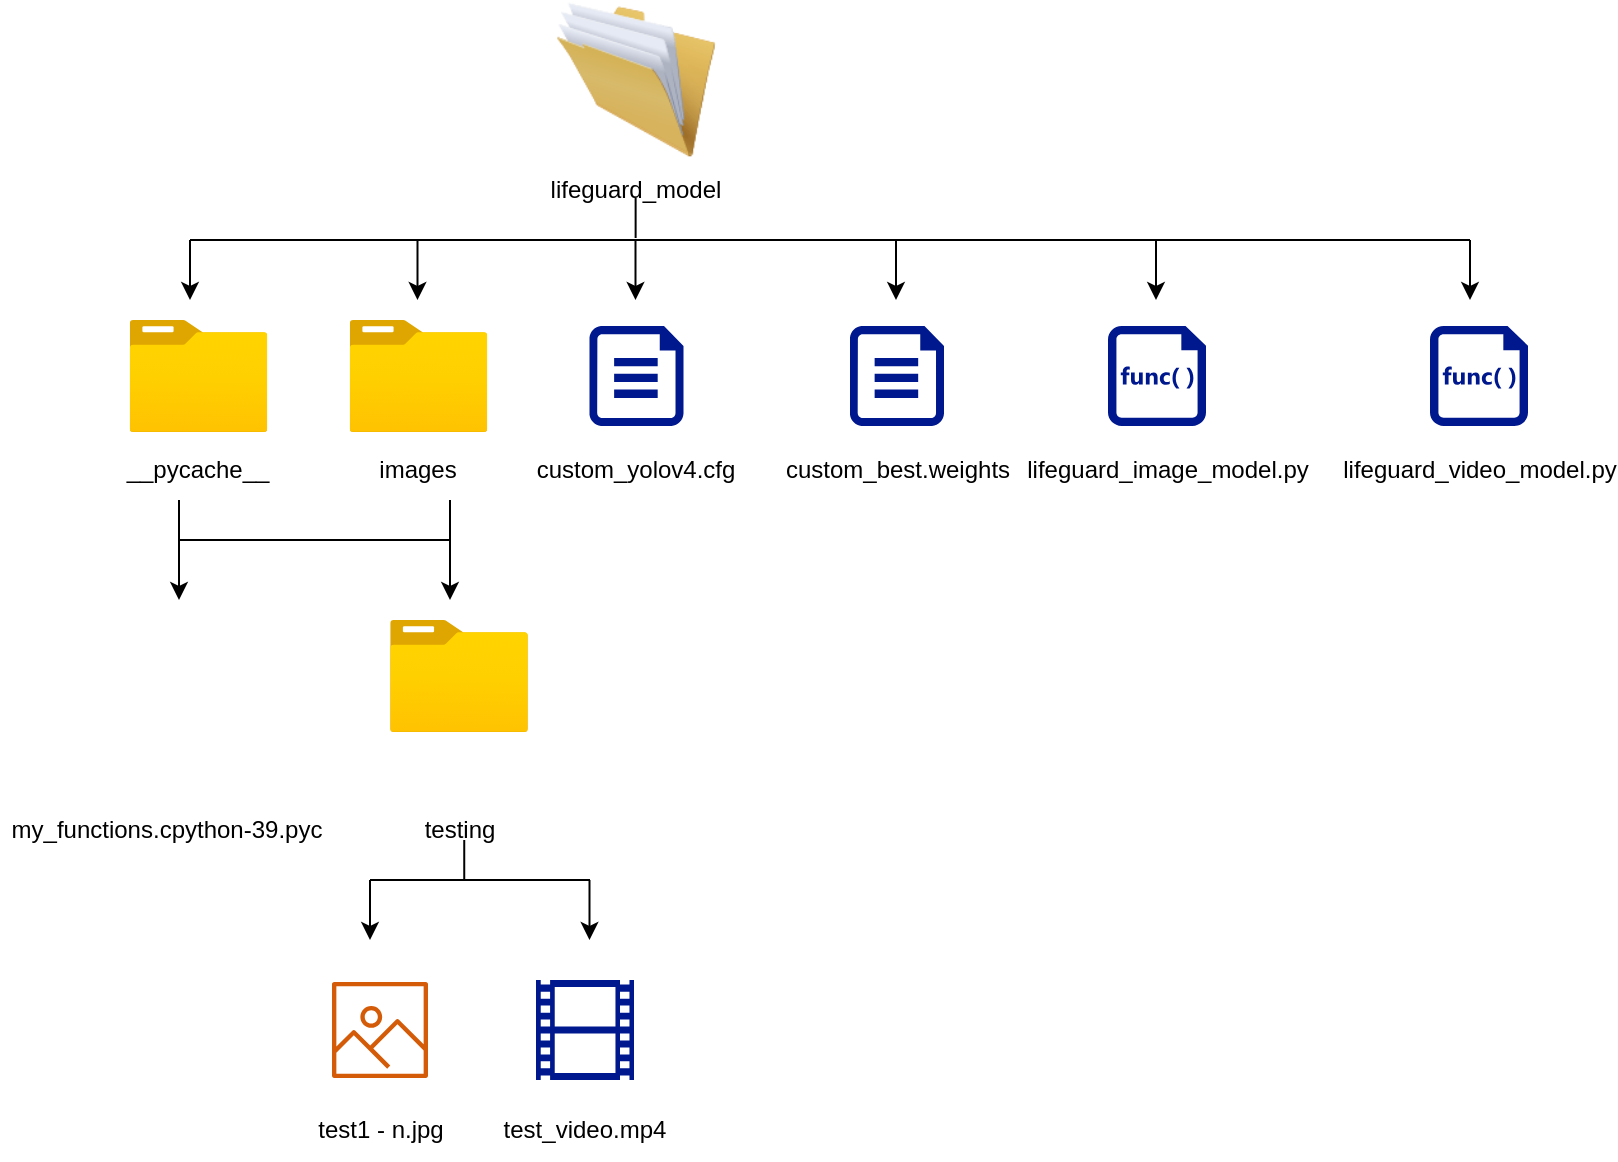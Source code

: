 <mxfile version="18.0.1" type="github"><diagram id="cK1MinyuHYJ4xUfmI7pa" name="Page-1"><mxGraphModel dx="1799" dy="1161" grid="0" gridSize="10" guides="1" tooltips="1" connect="1" arrows="1" fold="1" page="1" pageScale="1" pageWidth="827" pageHeight="1169" math="0" shadow="0"><root><mxCell id="0"/><mxCell id="1" parent="0"/><mxCell id="GlWOZdwpp2JhbOLCV3dj-1" value="" style="aspect=fixed;html=1;points=[];align=center;image;fontSize=12;image=img/lib/azure2/general/Folder_Blank.svg;" parent="1" vertex="1"><mxGeometry x="119.75" y="230" width="69" height="56.0" as="geometry"/></mxCell><mxCell id="GlWOZdwpp2JhbOLCV3dj-2" value="" style="image;html=1;image=img/lib/clip_art/general/Full_Folder_128x128.png" parent="1" vertex="1"><mxGeometry x="333" y="70" width="80" height="80" as="geometry"/></mxCell><mxCell id="GlWOZdwpp2JhbOLCV3dj-5" value="lifeguard_model" style="text;html=1;strokeColor=none;fillColor=none;align=center;verticalAlign=middle;whiteSpace=wrap;rounded=0;" parent="1" vertex="1"><mxGeometry x="323.25" y="150" width="100" height="30" as="geometry"/></mxCell><mxCell id="GlWOZdwpp2JhbOLCV3dj-6" value="" style="endArrow=none;html=1;rounded=0;" parent="1" edge="1"><mxGeometry width="50" height="50" relative="1" as="geometry"><mxPoint x="150" y="190" as="sourcePoint"/><mxPoint x="790" y="190" as="targetPoint"/></mxGeometry></mxCell><mxCell id="GlWOZdwpp2JhbOLCV3dj-7" value="" style="aspect=fixed;html=1;points=[];align=center;image;fontSize=12;image=img/lib/azure2/general/Folder_Blank.svg;" parent="1" vertex="1"><mxGeometry x="229.75" y="230" width="69" height="56.0" as="geometry"/></mxCell><mxCell id="GlWOZdwpp2JhbOLCV3dj-8" value="" style="aspect=fixed;html=1;points=[];align=center;image;fontSize=12;image=img/lib/azure2/general/Folder_Blank.svg;" parent="1" vertex="1"><mxGeometry x="250" y="380" width="69" height="56.0" as="geometry"/></mxCell><mxCell id="GlWOZdwpp2JhbOLCV3dj-10" value="" style="sketch=0;aspect=fixed;pointerEvents=1;shadow=0;dashed=0;html=1;strokeColor=none;labelPosition=center;verticalLabelPosition=bottom;verticalAlign=top;align=center;fillColor=#00188D;shape=mxgraph.azure.file" parent="1" vertex="1"><mxGeometry x="349.75" y="233" width="47" height="50" as="geometry"/></mxCell><mxCell id="GlWOZdwpp2JhbOLCV3dj-11" value="" style="sketch=0;aspect=fixed;pointerEvents=1;shadow=0;dashed=0;html=1;strokeColor=none;labelPosition=center;verticalLabelPosition=bottom;verticalAlign=top;align=center;fillColor=#00188D;shape=mxgraph.azure.file" parent="1" vertex="1"><mxGeometry x="480" y="233" width="47" height="50" as="geometry"/></mxCell><mxCell id="GlWOZdwpp2JhbOLCV3dj-12" value="" style="sketch=0;aspect=fixed;pointerEvents=1;shadow=0;dashed=0;html=1;strokeColor=none;labelPosition=center;verticalLabelPosition=bottom;verticalAlign=top;align=center;fillColor=#00188D;shape=mxgraph.mscae.enterprise.code_file" parent="1" vertex="1"><mxGeometry x="609" y="233" width="49" height="50" as="geometry"/></mxCell><mxCell id="GlWOZdwpp2JhbOLCV3dj-13" value="" style="sketch=0;aspect=fixed;pointerEvents=1;shadow=0;dashed=0;html=1;strokeColor=none;labelPosition=center;verticalLabelPosition=bottom;verticalAlign=top;align=center;fillColor=#00188D;shape=mxgraph.mscae.enterprise.code_file" parent="1" vertex="1"><mxGeometry x="770" y="233" width="49" height="50" as="geometry"/></mxCell><mxCell id="GlWOZdwpp2JhbOLCV3dj-15" value="" style="shape=image;html=1;verticalAlign=top;verticalLabelPosition=bottom;labelBackgroundColor=#ffffff;imageAspect=0;aspect=fixed;image=https://cdn1.iconfinder.com/data/icons/DarkGlass_Reworked/128x128/mimetypes/source_py.png" parent="1" vertex="1"><mxGeometry x="100" y="380" width="90" height="90" as="geometry"/></mxCell><mxCell id="GlWOZdwpp2JhbOLCV3dj-16" value="" style="endArrow=classic;html=1;rounded=0;" parent="1" edge="1"><mxGeometry width="50" height="50" relative="1" as="geometry"><mxPoint x="150" y="190" as="sourcePoint"/><mxPoint x="150" y="220" as="targetPoint"/></mxGeometry></mxCell><mxCell id="GlWOZdwpp2JhbOLCV3dj-17" value="" style="endArrow=classic;html=1;rounded=0;" parent="1" edge="1"><mxGeometry width="50" height="50" relative="1" as="geometry"><mxPoint x="263.75" y="190" as="sourcePoint"/><mxPoint x="263.75" y="220" as="targetPoint"/></mxGeometry></mxCell><mxCell id="GlWOZdwpp2JhbOLCV3dj-18" value="" style="endArrow=classic;html=1;rounded=0;" parent="1" edge="1"><mxGeometry width="50" height="50" relative="1" as="geometry"><mxPoint x="372.75" y="190" as="sourcePoint"/><mxPoint x="372.75" y="220" as="targetPoint"/></mxGeometry></mxCell><mxCell id="GlWOZdwpp2JhbOLCV3dj-20" value="" style="endArrow=classic;html=1;rounded=0;" parent="1" edge="1"><mxGeometry width="50" height="50" relative="1" as="geometry"><mxPoint x="503" y="190" as="sourcePoint"/><mxPoint x="503" y="220" as="targetPoint"/></mxGeometry></mxCell><mxCell id="GlWOZdwpp2JhbOLCV3dj-21" value="" style="endArrow=classic;html=1;rounded=0;" parent="1" edge="1"><mxGeometry width="50" height="50" relative="1" as="geometry"><mxPoint x="633" y="190" as="sourcePoint"/><mxPoint x="633" y="220" as="targetPoint"/></mxGeometry></mxCell><mxCell id="GlWOZdwpp2JhbOLCV3dj-22" value="" style="endArrow=classic;html=1;rounded=0;" parent="1" edge="1"><mxGeometry width="50" height="50" relative="1" as="geometry"><mxPoint x="790" y="190" as="sourcePoint"/><mxPoint x="790" y="220" as="targetPoint"/></mxGeometry></mxCell><mxCell id="GlWOZdwpp2JhbOLCV3dj-23" value="" style="endArrow=none;html=1;rounded=0;" parent="1" edge="1"><mxGeometry width="50" height="50" relative="1" as="geometry"><mxPoint x="145" y="340" as="sourcePoint"/><mxPoint x="280" y="340" as="targetPoint"/></mxGeometry></mxCell><mxCell id="GlWOZdwpp2JhbOLCV3dj-24" value="" style="endArrow=classic;html=1;rounded=0;" parent="1" edge="1"><mxGeometry width="50" height="50" relative="1" as="geometry"><mxPoint x="144.5" y="340" as="sourcePoint"/><mxPoint x="144.5" y="370" as="targetPoint"/></mxGeometry></mxCell><mxCell id="GlWOZdwpp2JhbOLCV3dj-25" value="" style="endArrow=classic;html=1;rounded=0;" parent="1" edge="1"><mxGeometry width="50" height="50" relative="1" as="geometry"><mxPoint x="280" y="340" as="sourcePoint"/><mxPoint x="280" y="370" as="targetPoint"/></mxGeometry></mxCell><mxCell id="GlWOZdwpp2JhbOLCV3dj-26" value="__pycache__" style="text;html=1;strokeColor=none;fillColor=none;align=center;verticalAlign=middle;whiteSpace=wrap;rounded=0;" parent="1" vertex="1"><mxGeometry x="124.25" y="290" width="60" height="30" as="geometry"/></mxCell><mxCell id="GlWOZdwpp2JhbOLCV3dj-27" value="images" style="text;html=1;strokeColor=none;fillColor=none;align=center;verticalAlign=middle;whiteSpace=wrap;rounded=0;" parent="1" vertex="1"><mxGeometry x="234.25" y="290" width="60" height="30" as="geometry"/></mxCell><mxCell id="GlWOZdwpp2JhbOLCV3dj-28" value="custom_yolov4.cfg" style="text;html=1;strokeColor=none;fillColor=none;align=center;verticalAlign=middle;whiteSpace=wrap;rounded=0;" parent="1" vertex="1"><mxGeometry x="343" y="290" width="60" height="30" as="geometry"/></mxCell><mxCell id="GlWOZdwpp2JhbOLCV3dj-29" value="custom_best.weights" style="text;html=1;strokeColor=none;fillColor=none;align=center;verticalAlign=middle;whiteSpace=wrap;rounded=0;" parent="1" vertex="1"><mxGeometry x="473.5" y="290" width="60" height="30" as="geometry"/></mxCell><mxCell id="GlWOZdwpp2JhbOLCV3dj-30" value="lifeguard_image_model.py" style="text;html=1;strokeColor=none;fillColor=none;align=center;verticalAlign=middle;whiteSpace=wrap;rounded=0;" parent="1" vertex="1"><mxGeometry x="609" y="290" width="60" height="30" as="geometry"/></mxCell><mxCell id="GlWOZdwpp2JhbOLCV3dj-31" value="lifeguard_video_model.py&lt;br&gt;" style="text;html=1;strokeColor=none;fillColor=none;align=center;verticalAlign=middle;whiteSpace=wrap;rounded=0;" parent="1" vertex="1"><mxGeometry x="764.5" y="290" width="60" height="30" as="geometry"/></mxCell><mxCell id="GlWOZdwpp2JhbOLCV3dj-32" value="my_functions.cpython-39.pyc" style="text;html=1;strokeColor=none;fillColor=none;align=center;verticalAlign=middle;whiteSpace=wrap;rounded=0;" parent="1" vertex="1"><mxGeometry x="55.5" y="470" width="165" height="30" as="geometry"/></mxCell><mxCell id="GlWOZdwpp2JhbOLCV3dj-34" value="" style="endArrow=none;html=1;rounded=0;" parent="1" edge="1"><mxGeometry width="50" height="50" relative="1" as="geometry"><mxPoint x="240" y="510" as="sourcePoint"/><mxPoint x="350" y="510" as="targetPoint"/></mxGeometry></mxCell><mxCell id="GlWOZdwpp2JhbOLCV3dj-35" value="" style="endArrow=classic;html=1;rounded=0;" parent="1" edge="1"><mxGeometry width="50" height="50" relative="1" as="geometry"><mxPoint x="240" y="510" as="sourcePoint"/><mxPoint x="240" y="540" as="targetPoint"/></mxGeometry></mxCell><mxCell id="GlWOZdwpp2JhbOLCV3dj-36" value="testing" style="text;html=1;strokeColor=none;fillColor=none;align=center;verticalAlign=middle;whiteSpace=wrap;rounded=0;" parent="1" vertex="1"><mxGeometry x="254.5" y="470" width="60" height="30" as="geometry"/></mxCell><mxCell id="GlWOZdwpp2JhbOLCV3dj-37" value="" style="sketch=0;outlineConnect=0;fontColor=#232F3E;gradientColor=none;fillColor=#D45B07;strokeColor=none;dashed=0;verticalLabelPosition=bottom;verticalAlign=top;align=center;html=1;fontSize=12;fontStyle=0;aspect=fixed;pointerEvents=1;shape=mxgraph.aws4.container_registry_image;" parent="1" vertex="1"><mxGeometry x="221" y="561" width="48" height="48" as="geometry"/></mxCell><mxCell id="GlWOZdwpp2JhbOLCV3dj-38" value="test1 - n.jpg" style="text;html=1;strokeColor=none;fillColor=none;align=center;verticalAlign=middle;whiteSpace=wrap;rounded=0;" parent="1" vertex="1"><mxGeometry x="202.5" y="620" width="85" height="30" as="geometry"/></mxCell><mxCell id="GlWOZdwpp2JhbOLCV3dj-39" value="" style="sketch=0;aspect=fixed;pointerEvents=1;shadow=0;dashed=0;html=1;strokeColor=none;labelPosition=center;verticalLabelPosition=bottom;verticalAlign=top;align=center;fillColor=#00188D;shape=mxgraph.mscae.general.video" parent="1" vertex="1"><mxGeometry x="323" y="560" width="49" height="50" as="geometry"/></mxCell><mxCell id="GlWOZdwpp2JhbOLCV3dj-40" value="test_video.mp4" style="text;html=1;strokeColor=none;fillColor=none;align=center;verticalAlign=middle;whiteSpace=wrap;rounded=0;" parent="1" vertex="1"><mxGeometry x="302" y="620" width="91" height="30" as="geometry"/></mxCell><mxCell id="GlWOZdwpp2JhbOLCV3dj-41" value="" style="endArrow=classic;html=1;rounded=0;" parent="1" edge="1"><mxGeometry width="50" height="50" relative="1" as="geometry"><mxPoint x="349.75" y="510" as="sourcePoint"/><mxPoint x="349.75" y="540" as="targetPoint"/></mxGeometry></mxCell><mxCell id="GlWOZdwpp2JhbOLCV3dj-42" value="" style="endArrow=none;html=1;rounded=0;" parent="1" edge="1"><mxGeometry width="50" height="50" relative="1" as="geometry"><mxPoint x="144.5" y="340" as="sourcePoint"/><mxPoint x="144.5" y="320" as="targetPoint"/></mxGeometry></mxCell><mxCell id="GlWOZdwpp2JhbOLCV3dj-43" value="" style="endArrow=none;html=1;rounded=0;" parent="1" edge="1"><mxGeometry width="50" height="50" relative="1" as="geometry"><mxPoint x="280.0" y="340" as="sourcePoint"/><mxPoint x="280.0" y="320" as="targetPoint"/></mxGeometry></mxCell><mxCell id="GlWOZdwpp2JhbOLCV3dj-44" value="" style="endArrow=none;html=1;rounded=0;" parent="1" edge="1"><mxGeometry width="50" height="50" relative="1" as="geometry"><mxPoint x="372.81" y="189" as="sourcePoint"/><mxPoint x="372.81" y="169" as="targetPoint"/></mxGeometry></mxCell><mxCell id="GlWOZdwpp2JhbOLCV3dj-46" value="" style="endArrow=none;html=1;rounded=0;" parent="1" edge="1"><mxGeometry width="50" height="50" relative="1" as="geometry"><mxPoint x="287.12" y="510.0" as="sourcePoint"/><mxPoint x="287.12" y="490.0" as="targetPoint"/></mxGeometry></mxCell></root></mxGraphModel></diagram></mxfile>